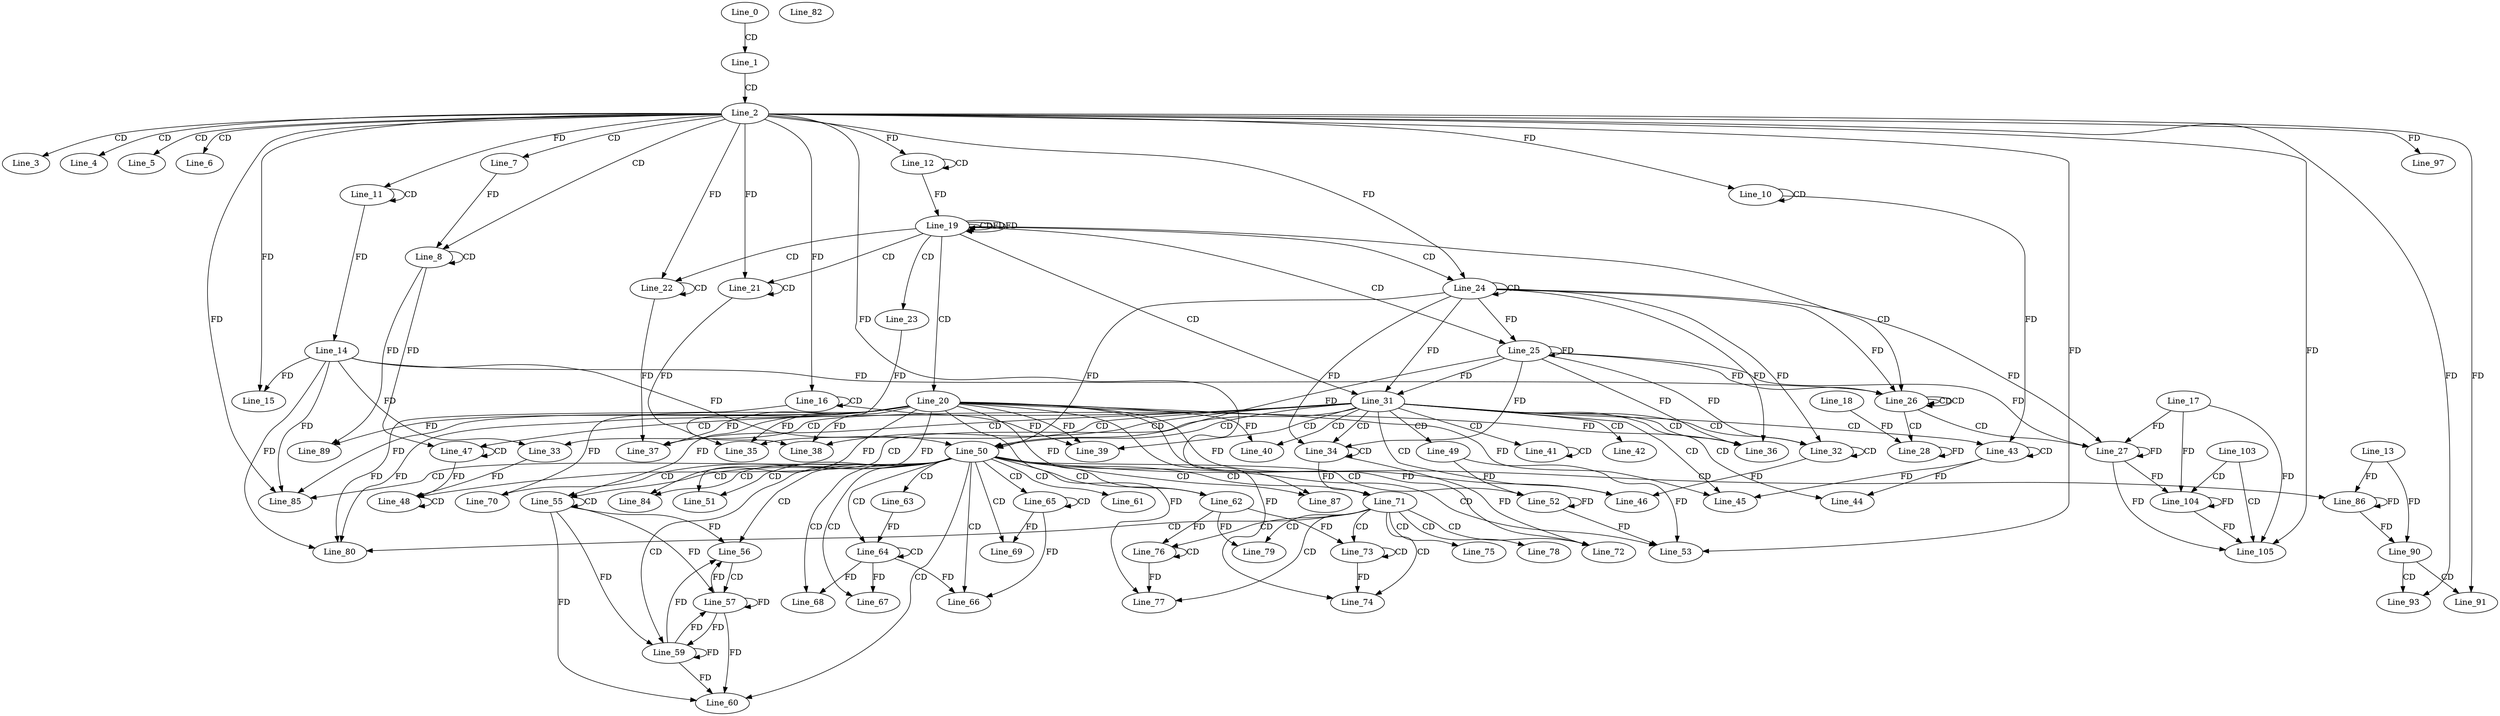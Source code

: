 digraph G {
  Line_0;
  Line_1;
  Line_2;
  Line_3;
  Line_4;
  Line_5;
  Line_6;
  Line_7;
  Line_8;
  Line_8;
  Line_10;
  Line_10;
  Line_11;
  Line_11;
  Line_12;
  Line_12;
  Line_14;
  Line_14;
  Line_15;
  Line_16;
  Line_16;
  Line_19;
  Line_19;
  Line_19;
  Line_20;
  Line_21;
  Line_21;
  Line_22;
  Line_22;
  Line_23;
  Line_24;
  Line_24;
  Line_25;
  Line_25;
  Line_26;
  Line_26;
  Line_26;
  Line_27;
  Line_17;
  Line_28;
  Line_18;
  Line_31;
  Line_31;
  Line_32;
  Line_32;
  Line_33;
  Line_33;
  Line_34;
  Line_34;
  Line_35;
  Line_36;
  Line_37;
  Line_38;
  Line_39;
  Line_40;
  Line_41;
  Line_41;
  Line_42;
  Line_43;
  Line_43;
  Line_44;
  Line_44;
  Line_45;
  Line_45;
  Line_46;
  Line_47;
  Line_47;
  Line_48;
  Line_48;
  Line_49;
  Line_50;
  Line_50;
  Line_51;
  Line_52;
  Line_53;
  Line_55;
  Line_55;
  Line_55;
  Line_56;
  Line_56;
  Line_57;
  Line_59;
  Line_59;
  Line_59;
  Line_60;
  Line_60;
  Line_61;
  Line_62;
  Line_62;
  Line_63;
  Line_64;
  Line_64;
  Line_65;
  Line_65;
  Line_66;
  Line_66;
  Line_67;
  Line_68;
  Line_69;
  Line_70;
  Line_70;
  Line_71;
  Line_71;
  Line_71;
  Line_72;
  Line_72;
  Line_73;
  Line_73;
  Line_73;
  Line_74;
  Line_75;
  Line_76;
  Line_76;
  Line_76;
  Line_77;
  Line_78;
  Line_79;
  Line_79;
  Line_80;
  Line_82;
  Line_84;
  Line_85;
  Line_86;
  Line_13;
  Line_87;
  Line_87;
  Line_89;
  Line_90;
  Line_91;
  Line_93;
  Line_97;
  Line_103;
  Line_104;
  Line_104;
  Line_104;
  Line_105;
  Line_0 -> Line_1 [ label="CD" ];
  Line_1 -> Line_2 [ label="CD" ];
  Line_2 -> Line_3 [ label="CD" ];
  Line_2 -> Line_4 [ label="CD" ];
  Line_2 -> Line_5 [ label="CD" ];
  Line_2 -> Line_6 [ label="CD" ];
  Line_2 -> Line_7 [ label="CD" ];
  Line_2 -> Line_8 [ label="CD" ];
  Line_8 -> Line_8 [ label="CD" ];
  Line_7 -> Line_8 [ label="FD" ];
  Line_10 -> Line_10 [ label="CD" ];
  Line_2 -> Line_10 [ label="FD" ];
  Line_11 -> Line_11 [ label="CD" ];
  Line_2 -> Line_11 [ label="FD" ];
  Line_12 -> Line_12 [ label="CD" ];
  Line_2 -> Line_12 [ label="FD" ];
  Line_11 -> Line_14 [ label="FD" ];
  Line_14 -> Line_15 [ label="FD" ];
  Line_2 -> Line_15 [ label="FD" ];
  Line_16 -> Line_16 [ label="CD" ];
  Line_2 -> Line_16 [ label="FD" ];
  Line_12 -> Line_19 [ label="FD" ];
  Line_19 -> Line_19 [ label="CD" ];
  Line_19 -> Line_19 [ label="FD" ];
  Line_19 -> Line_20 [ label="CD" ];
  Line_19 -> Line_21 [ label="CD" ];
  Line_21 -> Line_21 [ label="CD" ];
  Line_2 -> Line_21 [ label="FD" ];
  Line_19 -> Line_22 [ label="CD" ];
  Line_22 -> Line_22 [ label="CD" ];
  Line_2 -> Line_22 [ label="FD" ];
  Line_19 -> Line_23 [ label="CD" ];
  Line_19 -> Line_24 [ label="CD" ];
  Line_24 -> Line_24 [ label="CD" ];
  Line_2 -> Line_24 [ label="FD" ];
  Line_19 -> Line_25 [ label="CD" ];
  Line_24 -> Line_25 [ label="FD" ];
  Line_25 -> Line_25 [ label="FD" ];
  Line_19 -> Line_26 [ label="CD" ];
  Line_26 -> Line_26 [ label="CD" ];
  Line_26 -> Line_26 [ label="CD" ];
  Line_14 -> Line_26 [ label="FD" ];
  Line_24 -> Line_26 [ label="FD" ];
  Line_25 -> Line_26 [ label="FD" ];
  Line_26 -> Line_27 [ label="CD" ];
  Line_27 -> Line_27 [ label="FD" ];
  Line_17 -> Line_27 [ label="FD" ];
  Line_24 -> Line_27 [ label="FD" ];
  Line_25 -> Line_27 [ label="FD" ];
  Line_26 -> Line_28 [ label="CD" ];
  Line_28 -> Line_28 [ label="FD" ];
  Line_18 -> Line_28 [ label="FD" ];
  Line_19 -> Line_31 [ label="CD" ];
  Line_24 -> Line_31 [ label="FD" ];
  Line_25 -> Line_31 [ label="FD" ];
  Line_31 -> Line_32 [ label="CD" ];
  Line_32 -> Line_32 [ label="CD" ];
  Line_24 -> Line_32 [ label="FD" ];
  Line_25 -> Line_32 [ label="FD" ];
  Line_31 -> Line_33 [ label="CD" ];
  Line_14 -> Line_33 [ label="FD" ];
  Line_31 -> Line_34 [ label="CD" ];
  Line_34 -> Line_34 [ label="CD" ];
  Line_24 -> Line_34 [ label="FD" ];
  Line_25 -> Line_34 [ label="FD" ];
  Line_31 -> Line_35 [ label="CD" ];
  Line_20 -> Line_35 [ label="FD" ];
  Line_21 -> Line_35 [ label="FD" ];
  Line_31 -> Line_36 [ label="CD" ];
  Line_20 -> Line_36 [ label="FD" ];
  Line_24 -> Line_36 [ label="FD" ];
  Line_25 -> Line_36 [ label="FD" ];
  Line_31 -> Line_37 [ label="CD" ];
  Line_20 -> Line_37 [ label="FD" ];
  Line_22 -> Line_37 [ label="FD" ];
  Line_31 -> Line_38 [ label="CD" ];
  Line_20 -> Line_38 [ label="FD" ];
  Line_23 -> Line_38 [ label="FD" ];
  Line_31 -> Line_39 [ label="CD" ];
  Line_20 -> Line_39 [ label="FD" ];
  Line_16 -> Line_39 [ label="FD" ];
  Line_31 -> Line_40 [ label="CD" ];
  Line_20 -> Line_40 [ label="FD" ];
  Line_31 -> Line_41 [ label="CD" ];
  Line_41 -> Line_41 [ label="CD" ];
  Line_31 -> Line_42 [ label="CD" ];
  Line_31 -> Line_43 [ label="CD" ];
  Line_43 -> Line_43 [ label="CD" ];
  Line_10 -> Line_43 [ label="FD" ];
  Line_31 -> Line_44 [ label="CD" ];
  Line_43 -> Line_44 [ label="FD" ];
  Line_31 -> Line_45 [ label="CD" ];
  Line_20 -> Line_45 [ label="FD" ];
  Line_43 -> Line_45 [ label="FD" ];
  Line_31 -> Line_46 [ label="CD" ];
  Line_20 -> Line_46 [ label="FD" ];
  Line_32 -> Line_46 [ label="FD" ];
  Line_31 -> Line_47 [ label="CD" ];
  Line_47 -> Line_47 [ label="CD" ];
  Line_8 -> Line_47 [ label="FD" ];
  Line_31 -> Line_48 [ label="CD" ];
  Line_48 -> Line_48 [ label="CD" ];
  Line_33 -> Line_48 [ label="FD" ];
  Line_47 -> Line_48 [ label="FD" ];
  Line_31 -> Line_49 [ label="CD" ];
  Line_31 -> Line_50 [ label="CD" ];
  Line_14 -> Line_50 [ label="FD" ];
  Line_24 -> Line_50 [ label="FD" ];
  Line_25 -> Line_50 [ label="FD" ];
  Line_50 -> Line_51 [ label="CD" ];
  Line_20 -> Line_51 [ label="FD" ];
  Line_50 -> Line_52 [ label="CD" ];
  Line_49 -> Line_52 [ label="FD" ];
  Line_52 -> Line_52 [ label="FD" ];
  Line_50 -> Line_53 [ label="CD" ];
  Line_2 -> Line_53 [ label="FD" ];
  Line_49 -> Line_53 [ label="FD" ];
  Line_52 -> Line_53 [ label="FD" ];
  Line_50 -> Line_55 [ label="CD" ];
  Line_55 -> Line_55 [ label="CD" ];
  Line_20 -> Line_55 [ label="FD" ];
  Line_50 -> Line_56 [ label="CD" ];
  Line_55 -> Line_56 [ label="FD" ];
  Line_56 -> Line_57 [ label="CD" ];
  Line_55 -> Line_57 [ label="FD" ];
  Line_57 -> Line_57 [ label="FD" ];
  Line_50 -> Line_59 [ label="CD" ];
  Line_55 -> Line_59 [ label="FD" ];
  Line_57 -> Line_59 [ label="FD" ];
  Line_59 -> Line_59 [ label="FD" ];
  Line_50 -> Line_60 [ label="CD" ];
  Line_55 -> Line_60 [ label="FD" ];
  Line_57 -> Line_60 [ label="FD" ];
  Line_59 -> Line_60 [ label="FD" ];
  Line_50 -> Line_61 [ label="CD" ];
  Line_50 -> Line_62 [ label="CD" ];
  Line_20 -> Line_62 [ label="FD" ];
  Line_50 -> Line_63 [ label="CD" ];
  Line_50 -> Line_64 [ label="CD" ];
  Line_64 -> Line_64 [ label="CD" ];
  Line_63 -> Line_64 [ label="FD" ];
  Line_50 -> Line_65 [ label="CD" ];
  Line_65 -> Line_65 [ label="CD" ];
  Line_50 -> Line_66 [ label="CD" ];
  Line_64 -> Line_66 [ label="FD" ];
  Line_65 -> Line_66 [ label="FD" ];
  Line_50 -> Line_67 [ label="CD" ];
  Line_64 -> Line_67 [ label="FD" ];
  Line_50 -> Line_68 [ label="CD" ];
  Line_64 -> Line_68 [ label="FD" ];
  Line_50 -> Line_69 [ label="CD" ];
  Line_65 -> Line_69 [ label="FD" ];
  Line_50 -> Line_70 [ label="CD" ];
  Line_20 -> Line_70 [ label="FD" ];
  Line_50 -> Line_71 [ label="CD" ];
  Line_34 -> Line_71 [ label="FD" ];
  Line_71 -> Line_72 [ label="CD" ];
  Line_34 -> Line_72 [ label="FD" ];
  Line_20 -> Line_72 [ label="FD" ];
  Line_71 -> Line_73 [ label="CD" ];
  Line_73 -> Line_73 [ label="CD" ];
  Line_62 -> Line_73 [ label="FD" ];
  Line_71 -> Line_74 [ label="CD" ];
  Line_20 -> Line_74 [ label="FD" ];
  Line_73 -> Line_74 [ label="FD" ];
  Line_71 -> Line_75 [ label="CD" ];
  Line_71 -> Line_76 [ label="CD" ];
  Line_76 -> Line_76 [ label="CD" ];
  Line_62 -> Line_76 [ label="FD" ];
  Line_71 -> Line_77 [ label="CD" ];
  Line_20 -> Line_77 [ label="FD" ];
  Line_76 -> Line_77 [ label="FD" ];
  Line_71 -> Line_78 [ label="CD" ];
  Line_71 -> Line_79 [ label="CD" ];
  Line_62 -> Line_79 [ label="FD" ];
  Line_71 -> Line_80 [ label="CD" ];
  Line_20 -> Line_80 [ label="FD" ];
  Line_16 -> Line_80 [ label="FD" ];
  Line_14 -> Line_80 [ label="FD" ];
  Line_50 -> Line_84 [ label="CD" ];
  Line_20 -> Line_84 [ label="FD" ];
  Line_50 -> Line_85 [ label="CD" ];
  Line_14 -> Line_85 [ label="FD" ];
  Line_20 -> Line_85 [ label="FD" ];
  Line_2 -> Line_85 [ label="FD" ];
  Line_50 -> Line_86 [ label="CD" ];
  Line_86 -> Line_86 [ label="FD" ];
  Line_13 -> Line_86 [ label="FD" ];
  Line_50 -> Line_87 [ label="CD" ];
  Line_2 -> Line_87 [ label="FD" ];
  Line_20 -> Line_89 [ label="FD" ];
  Line_8 -> Line_89 [ label="FD" ];
  Line_86 -> Line_90 [ label="FD" ];
  Line_13 -> Line_90 [ label="FD" ];
  Line_90 -> Line_91 [ label="CD" ];
  Line_2 -> Line_91 [ label="FD" ];
  Line_90 -> Line_93 [ label="CD" ];
  Line_2 -> Line_93 [ label="FD" ];
  Line_2 -> Line_97 [ label="FD" ];
  Line_103 -> Line_104 [ label="CD" ];
  Line_27 -> Line_104 [ label="FD" ];
  Line_17 -> Line_104 [ label="FD" ];
  Line_104 -> Line_104 [ label="FD" ];
  Line_103 -> Line_105 [ label="CD" ];
  Line_2 -> Line_105 [ label="FD" ];
  Line_27 -> Line_105 [ label="FD" ];
  Line_17 -> Line_105 [ label="FD" ];
  Line_104 -> Line_105 [ label="FD" ];
  Line_19 -> Line_19 [ label="FD" ];
  Line_57 -> Line_56 [ label="FD" ];
  Line_59 -> Line_56 [ label="FD" ];
  Line_59 -> Line_57 [ label="FD" ];
}
